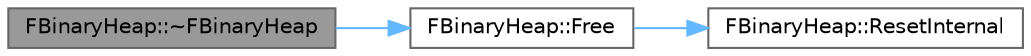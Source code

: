 digraph "FBinaryHeap::~FBinaryHeap"
{
 // INTERACTIVE_SVG=YES
 // LATEX_PDF_SIZE
  bgcolor="transparent";
  edge [fontname=Helvetica,fontsize=10,labelfontname=Helvetica,labelfontsize=10];
  node [fontname=Helvetica,fontsize=10,shape=box,height=0.2,width=0.4];
  rankdir="LR";
  Node1 [id="Node000001",label="FBinaryHeap::~FBinaryHeap",height=0.2,width=0.4,color="gray40", fillcolor="grey60", style="filled", fontcolor="black",tooltip=" "];
  Node1 -> Node2 [id="edge1_Node000001_Node000002",color="steelblue1",style="solid",tooltip=" "];
  Node2 [id="Node000002",label="FBinaryHeap::Free",height=0.2,width=0.4,color="grey40", fillcolor="white", style="filled",URL="$dc/d1e/classFBinaryHeap.html#a0bbc3e360f11b031db0ba6b9d494dc46",tooltip=" "];
  Node2 -> Node3 [id="edge2_Node000002_Node000003",color="steelblue1",style="solid",tooltip=" "];
  Node3 [id="Node000003",label="FBinaryHeap::ResetInternal",height=0.2,width=0.4,color="grey40", fillcolor="white", style="filled",URL="$dc/d1e/classFBinaryHeap.html#acd8c7d8396395effb91cb9d6427037e1",tooltip="Reset internal variables to a cleared state, does not free data."];
}
